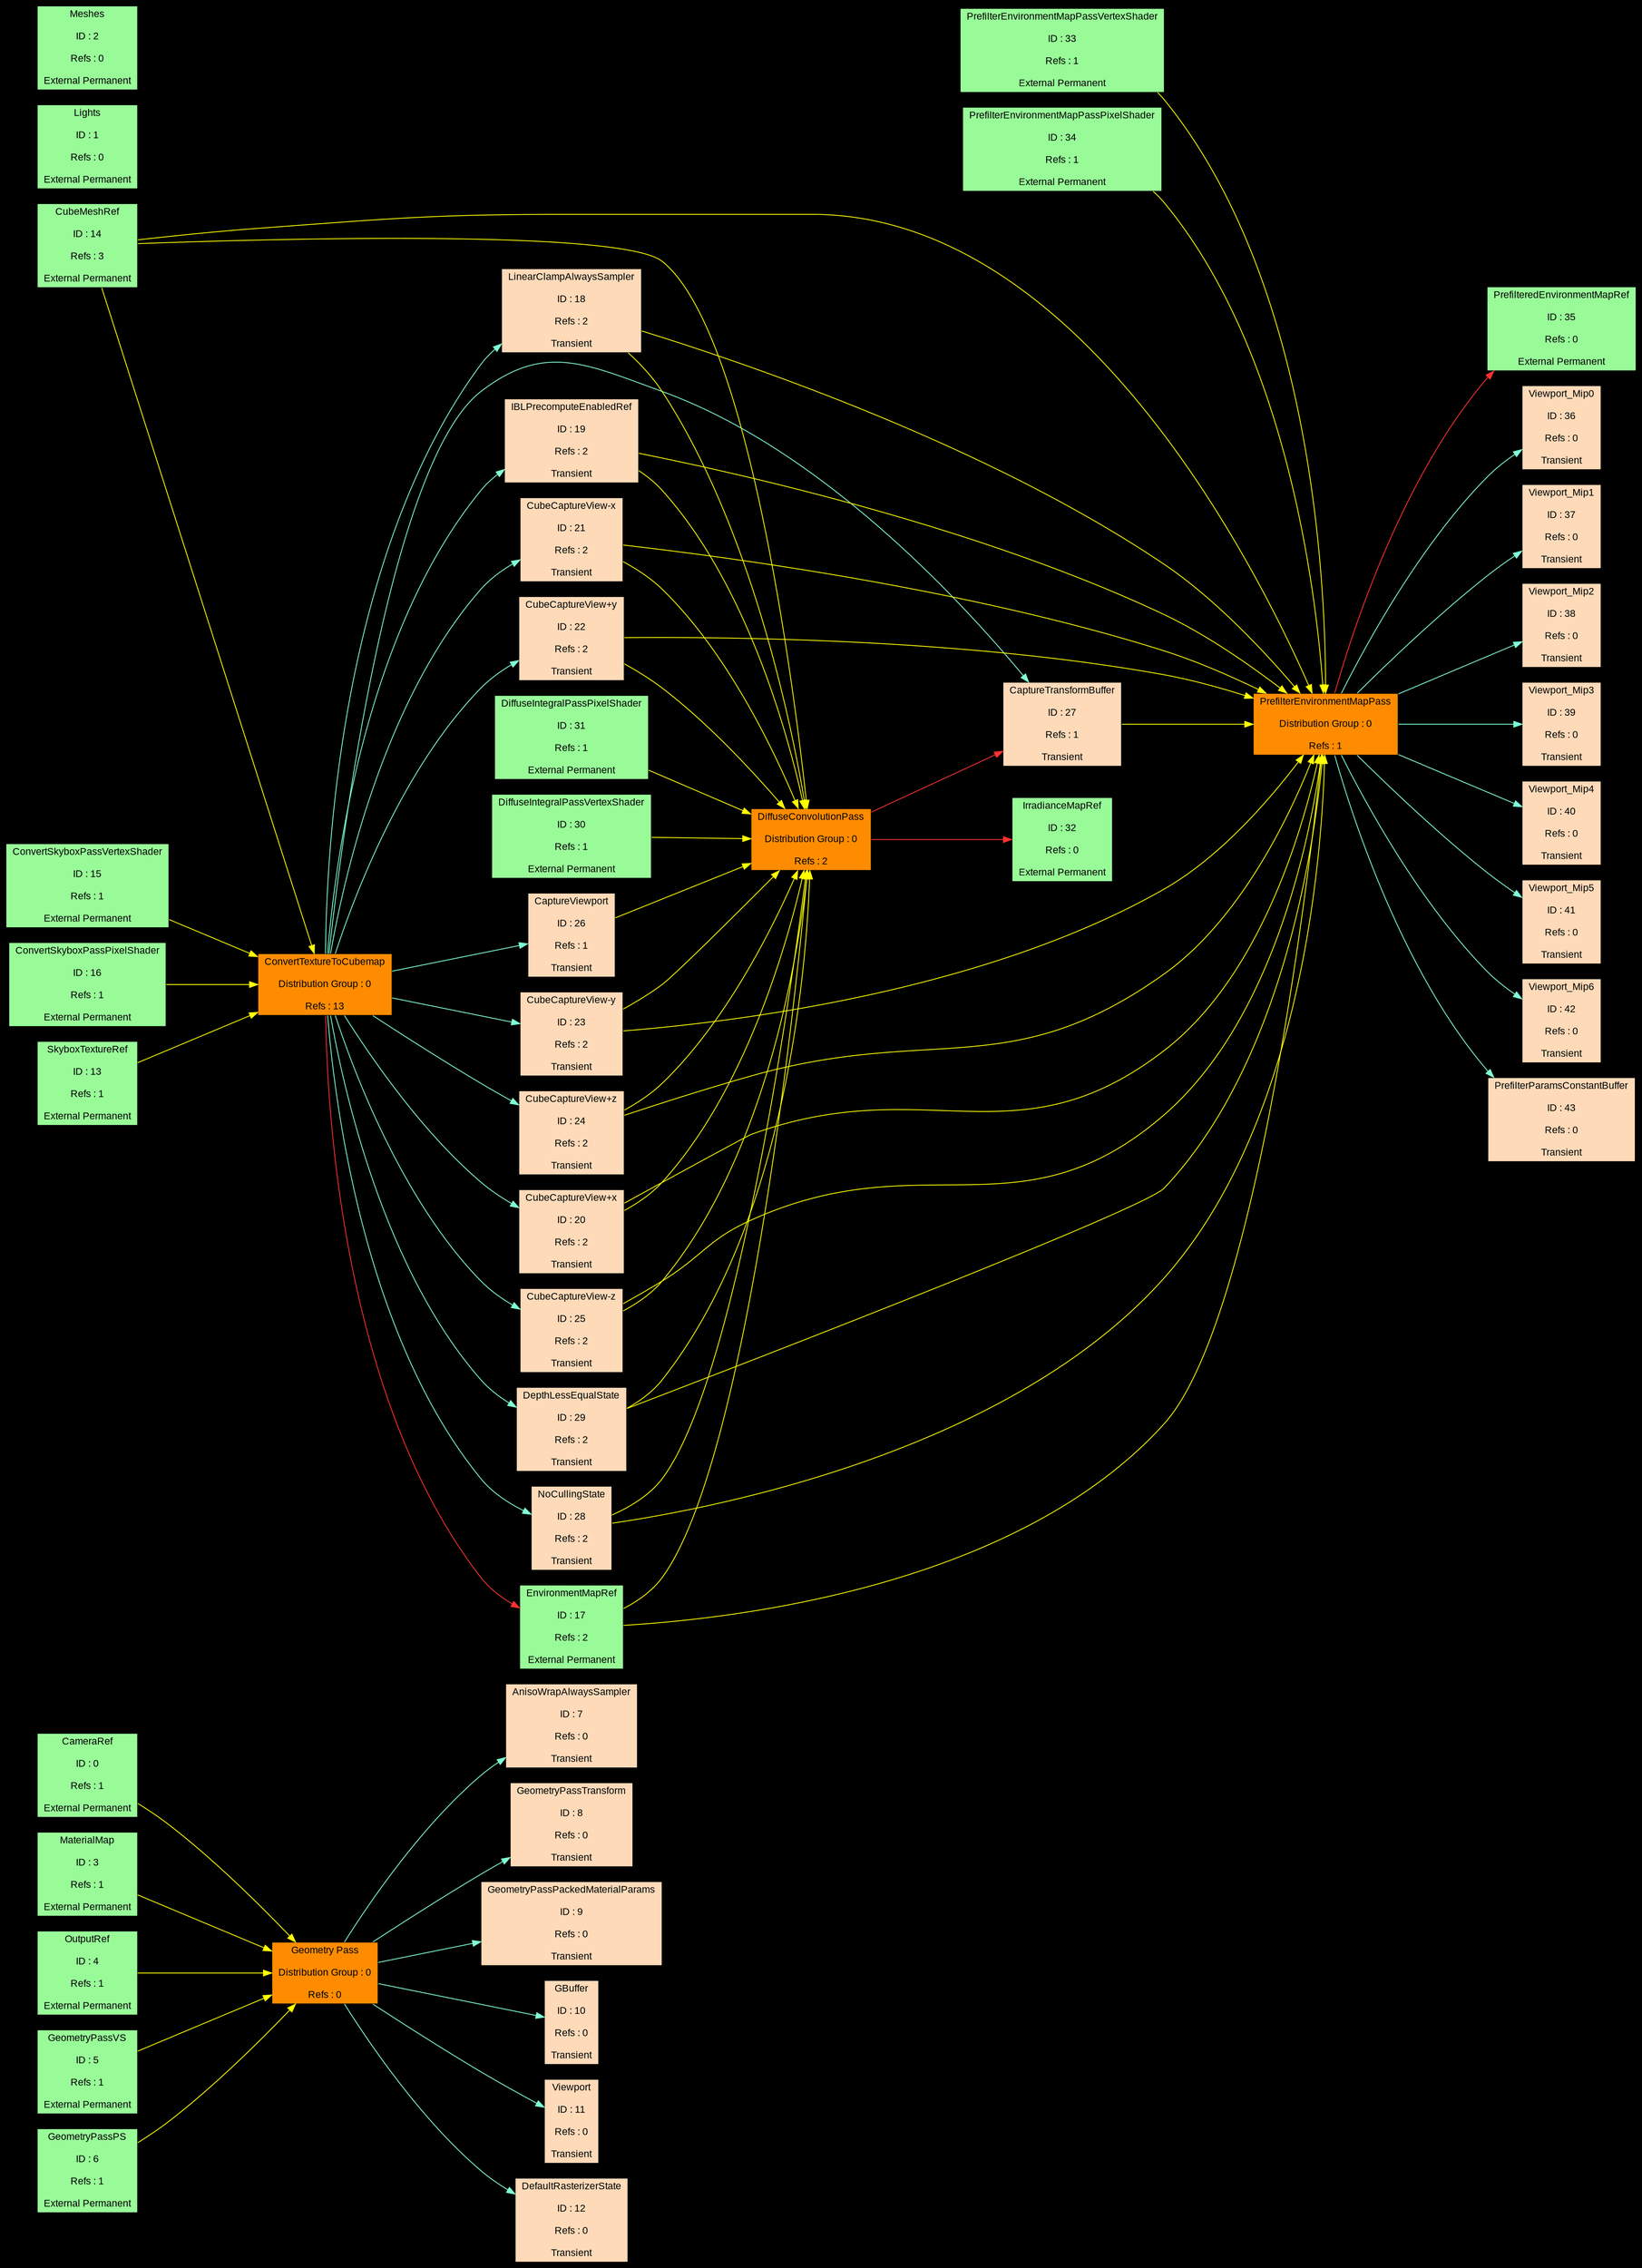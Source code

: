 digraph FrameGraph 
{
splines=true
graph [pad="0.1", nodestep="0.6", ranksep="1.5"]
rankdir = LR
bgcolor = black
node [shape=rectangle, fontname="arial", fontsize=12, fontcolor=black]
edge [fontname="arial", fontsize=12, fontcolor=white]
"Geometry Pass" [label="Geometry Pass
\nDistribution Group : 0
\nRefs : 0", style=filled, fillcolor=darkorange];
"ConvertTextureToCubemap" [label="ConvertTextureToCubemap
\nDistribution Group : 0
\nRefs : 13", style=filled, fillcolor=darkorange];
"DiffuseConvolutionPass" [label="DiffuseConvolutionPass
\nDistribution Group : 0
\nRefs : 2", style=filled, fillcolor=darkorange];
"PrefilterEnvironmentMapPass" [label="PrefilterEnvironmentMapPass
\nDistribution Group : 0
\nRefs : 1", style=filled, fillcolor=darkorange];
"CameraRef" [label="CameraRef
\nID : 0
\nRefs : 1
\nExternal Permanent", style=filled, fillcolor=palegreen]
"Lights" [label="Lights
\nID : 1
\nRefs : 0
\nExternal Permanent", style=filled, fillcolor=palegreen]
"Meshes" [label="Meshes
\nID : 2
\nRefs : 0
\nExternal Permanent", style=filled, fillcolor=palegreen]
"MaterialMap" [label="MaterialMap
\nID : 3
\nRefs : 1
\nExternal Permanent", style=filled, fillcolor=palegreen]
"OutputRef" [label="OutputRef
\nID : 4
\nRefs : 1
\nExternal Permanent", style=filled, fillcolor=palegreen]
"GeometryPassVS" [label="GeometryPassVS
\nID : 5
\nRefs : 1
\nExternal Permanent", style=filled, fillcolor=palegreen]
"GeometryPassPS" [label="GeometryPassPS
\nID : 6
\nRefs : 1
\nExternal Permanent", style=filled, fillcolor=palegreen]
"AnisoWrapAlwaysSampler" [label="AnisoWrapAlwaysSampler
\nID : 7
\nRefs : 0
\nTransient", style=filled, fillcolor=peachpuff]
"GeometryPassTransform" [label="GeometryPassTransform
\nID : 8
\nRefs : 0
\nTransient", style=filled, fillcolor=peachpuff]
"GeometryPassPackedMaterialParams" [label="GeometryPassPackedMaterialParams
\nID : 9
\nRefs : 0
\nTransient", style=filled, fillcolor=peachpuff]
"GBuffer" [label="GBuffer
\nID : 10
\nRefs : 0
\nTransient", style=filled, fillcolor=peachpuff]
"Viewport" [label="Viewport
\nID : 11
\nRefs : 0
\nTransient", style=filled, fillcolor=peachpuff]
"DefaultRasterizerState" [label="DefaultRasterizerState
\nID : 12
\nRefs : 0
\nTransient", style=filled, fillcolor=peachpuff]
"SkyboxTextureRef" [label="SkyboxTextureRef
\nID : 13
\nRefs : 1
\nExternal Permanent", style=filled, fillcolor=palegreen]
"CubeMeshRef" [label="CubeMeshRef
\nID : 14
\nRefs : 3
\nExternal Permanent", style=filled, fillcolor=palegreen]
"ConvertSkyboxPassVertexShader" [label="ConvertSkyboxPassVertexShader
\nID : 15
\nRefs : 1
\nExternal Permanent", style=filled, fillcolor=palegreen]
"ConvertSkyboxPassPixelShader" [label="ConvertSkyboxPassPixelShader
\nID : 16
\nRefs : 1
\nExternal Permanent", style=filled, fillcolor=palegreen]
"EnvironmentMapRef" [label="EnvironmentMapRef
\nID : 17
\nRefs : 2
\nExternal Permanent", style=filled, fillcolor=palegreen]
"LinearClampAlwaysSampler" [label="LinearClampAlwaysSampler
\nID : 18
\nRefs : 2
\nTransient", style=filled, fillcolor=peachpuff]
"IBLPrecomputeEnabledRef" [label="IBLPrecomputeEnabledRef
\nID : 19
\nRefs : 2
\nTransient", style=filled, fillcolor=peachpuff]
"CubeCaptureView+x" [label="CubeCaptureView+x
\nID : 20
\nRefs : 2
\nTransient", style=filled, fillcolor=peachpuff]
"CubeCaptureView-x" [label="CubeCaptureView-x
\nID : 21
\nRefs : 2
\nTransient", style=filled, fillcolor=peachpuff]
"CubeCaptureView+y" [label="CubeCaptureView+y
\nID : 22
\nRefs : 2
\nTransient", style=filled, fillcolor=peachpuff]
"CubeCaptureView-y" [label="CubeCaptureView-y
\nID : 23
\nRefs : 2
\nTransient", style=filled, fillcolor=peachpuff]
"CubeCaptureView+z" [label="CubeCaptureView+z
\nID : 24
\nRefs : 2
\nTransient", style=filled, fillcolor=peachpuff]
"CubeCaptureView-z" [label="CubeCaptureView-z
\nID : 25
\nRefs : 2
\nTransient", style=filled, fillcolor=peachpuff]
"CaptureViewport" [label="CaptureViewport
\nID : 26
\nRefs : 1
\nTransient", style=filled, fillcolor=peachpuff]
"CaptureTransformBuffer" [label="CaptureTransformBuffer
\nID : 27
\nRefs : 1
\nTransient", style=filled, fillcolor=peachpuff]
"NoCullingState" [label="NoCullingState
\nID : 28
\nRefs : 2
\nTransient", style=filled, fillcolor=peachpuff]
"DepthLessEqualState" [label="DepthLessEqualState
\nID : 29
\nRefs : 2
\nTransient", style=filled, fillcolor=peachpuff]
"DiffuseIntegralPassVertexShader" [label="DiffuseIntegralPassVertexShader
\nID : 30
\nRefs : 1
\nExternal Permanent", style=filled, fillcolor=palegreen]
"DiffuseIntegralPassPixelShader" [label="DiffuseIntegralPassPixelShader
\nID : 31
\nRefs : 1
\nExternal Permanent", style=filled, fillcolor=palegreen]
"IrradianceMapRef" [label="IrradianceMapRef
\nID : 32
\nRefs : 0
\nExternal Permanent", style=filled, fillcolor=palegreen]
"PrefilterEnvironmentMapPassVertexShader" [label="PrefilterEnvironmentMapPassVertexShader
\nID : 33
\nRefs : 1
\nExternal Permanent", style=filled, fillcolor=palegreen]
"PrefilterEnvironmentMapPassPixelShader" [label="PrefilterEnvironmentMapPassPixelShader
\nID : 34
\nRefs : 1
\nExternal Permanent", style=filled, fillcolor=palegreen]
"PrefilteredEnvironmentMapRef" [label="PrefilteredEnvironmentMapRef
\nID : 35
\nRefs : 0
\nExternal Permanent", style=filled, fillcolor=palegreen]
"Viewport_Mip0" [label="Viewport_Mip0
\nID : 36
\nRefs : 0
\nTransient", style=filled, fillcolor=peachpuff]
"Viewport_Mip1" [label="Viewport_Mip1
\nID : 37
\nRefs : 0
\nTransient", style=filled, fillcolor=peachpuff]
"Viewport_Mip2" [label="Viewport_Mip2
\nID : 38
\nRefs : 0
\nTransient", style=filled, fillcolor=peachpuff]
"Viewport_Mip3" [label="Viewport_Mip3
\nID : 39
\nRefs : 0
\nTransient", style=filled, fillcolor=peachpuff]
"Viewport_Mip4" [label="Viewport_Mip4
\nID : 40
\nRefs : 0
\nTransient", style=filled, fillcolor=peachpuff]
"Viewport_Mip5" [label="Viewport_Mip5
\nID : 41
\nRefs : 0
\nTransient", style=filled, fillcolor=peachpuff]
"Viewport_Mip6" [label="Viewport_Mip6
\nID : 42
\nRefs : 0
\nTransient", style=filled, fillcolor=peachpuff]
"PrefilterParamsConstantBuffer" [label="PrefilterParamsConstantBuffer
\nID : 43
\nRefs : 0
\nTransient", style=filled, fillcolor=peachpuff]
"Geometry Pass" -> { "AnisoWrapAlwaysSampler" "GeometryPassTransform" "GeometryPassPackedMaterialParams" "GBuffer" "Viewport" "DefaultRasterizerState" } [color=aquamarine]
"Geometry Pass" -> { } [color=firebrick1]
"ConvertTextureToCubemap" -> { "LinearClampAlwaysSampler" "IBLPrecomputeEnabledRef" "CubeCaptureView+x" "CubeCaptureView-x" "CubeCaptureView+y" "CubeCaptureView-y" "CubeCaptureView+z" "CubeCaptureView-z" "CaptureViewport" "CaptureTransformBuffer" "NoCullingState" "DepthLessEqualState" } [color=aquamarine]
"ConvertTextureToCubemap" -> { "EnvironmentMapRef" } [color=firebrick1]
"DiffuseConvolutionPass" -> { } [color=aquamarine]
"DiffuseConvolutionPass" -> { "CaptureTransformBuffer" "IrradianceMapRef" } [color=firebrick1]
"PrefilterEnvironmentMapPass" -> { "Viewport_Mip0" "Viewport_Mip1" "Viewport_Mip2" "Viewport_Mip3" "Viewport_Mip4" "Viewport_Mip5" "Viewport_Mip6" "PrefilterParamsConstantBuffer" } [color=aquamarine]
"PrefilterEnvironmentMapPass" -> { "PrefilteredEnvironmentMapRef" } [color=firebrick1]

"CameraRef" -> { "Geometry Pass" } [color=yellow]
"Lights" -> { } [color=yellow]
"Meshes" -> { } [color=yellow]
"MaterialMap" -> { "Geometry Pass" } [color=yellow]
"OutputRef" -> { "Geometry Pass" } [color=yellow]
"GeometryPassVS" -> { "Geometry Pass" } [color=yellow]
"GeometryPassPS" -> { "Geometry Pass" } [color=yellow]
"AnisoWrapAlwaysSampler" -> { } [color=yellow]
"GeometryPassTransform" -> { } [color=yellow]
"GeometryPassPackedMaterialParams" -> { } [color=yellow]
"GBuffer" -> { } [color=yellow]
"Viewport" -> { } [color=yellow]
"DefaultRasterizerState" -> { } [color=yellow]
"SkyboxTextureRef" -> { "ConvertTextureToCubemap" } [color=yellow]
"CubeMeshRef" -> { "ConvertTextureToCubemap" "DiffuseConvolutionPass" "PrefilterEnvironmentMapPass" } [color=yellow]
"ConvertSkyboxPassVertexShader" -> { "ConvertTextureToCubemap" } [color=yellow]
"ConvertSkyboxPassPixelShader" -> { "ConvertTextureToCubemap" } [color=yellow]
"EnvironmentMapRef" -> { "DiffuseConvolutionPass" "PrefilterEnvironmentMapPass" } [color=yellow]
"LinearClampAlwaysSampler" -> { "DiffuseConvolutionPass" "PrefilterEnvironmentMapPass" } [color=yellow]
"IBLPrecomputeEnabledRef" -> { "DiffuseConvolutionPass" "PrefilterEnvironmentMapPass" } [color=yellow]
"CubeCaptureView+x" -> { "DiffuseConvolutionPass" "PrefilterEnvironmentMapPass" } [color=yellow]
"CubeCaptureView-x" -> { "DiffuseConvolutionPass" "PrefilterEnvironmentMapPass" } [color=yellow]
"CubeCaptureView+y" -> { "DiffuseConvolutionPass" "PrefilterEnvironmentMapPass" } [color=yellow]
"CubeCaptureView-y" -> { "DiffuseConvolutionPass" "PrefilterEnvironmentMapPass" } [color=yellow]
"CubeCaptureView+z" -> { "DiffuseConvolutionPass" "PrefilterEnvironmentMapPass" } [color=yellow]
"CubeCaptureView-z" -> { "DiffuseConvolutionPass" "PrefilterEnvironmentMapPass" } [color=yellow]
"CaptureViewport" -> { "DiffuseConvolutionPass" } [color=yellow]
"CaptureTransformBuffer" -> { "PrefilterEnvironmentMapPass" } [color=yellow]
"NoCullingState" -> { "DiffuseConvolutionPass" "PrefilterEnvironmentMapPass" } [color=yellow]
"DepthLessEqualState" -> { "DiffuseConvolutionPass" "PrefilterEnvironmentMapPass" } [color=yellow]
"DiffuseIntegralPassVertexShader" -> { "DiffuseConvolutionPass" } [color=yellow]
"DiffuseIntegralPassPixelShader" -> { "DiffuseConvolutionPass" } [color=yellow]
"IrradianceMapRef" -> { } [color=yellow]
"PrefilterEnvironmentMapPassVertexShader" -> { "PrefilterEnvironmentMapPass" } [color=yellow]
"PrefilterEnvironmentMapPassPixelShader" -> { "PrefilterEnvironmentMapPass" } [color=yellow]
"PrefilteredEnvironmentMapRef" -> { } [color=yellow]
"Viewport_Mip0" -> { } [color=yellow]
"Viewport_Mip1" -> { } [color=yellow]
"Viewport_Mip2" -> { } [color=yellow]
"Viewport_Mip3" -> { } [color=yellow]
"Viewport_Mip4" -> { } [color=yellow]
"Viewport_Mip5" -> { } [color=yellow]
"Viewport_Mip6" -> { } [color=yellow]
"PrefilterParamsConstantBuffer" -> { } [color=yellow]
}
